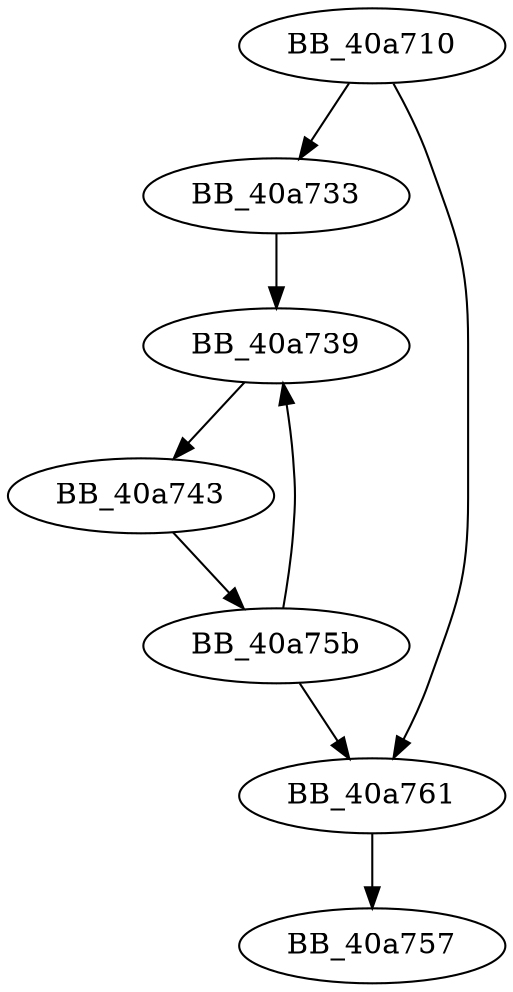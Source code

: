 DiGraph sub_40A710{
BB_40a710->BB_40a733
BB_40a710->BB_40a761
BB_40a733->BB_40a739
BB_40a739->BB_40a743
BB_40a743->BB_40a75b
BB_40a75b->BB_40a739
BB_40a75b->BB_40a761
BB_40a761->BB_40a757
}
